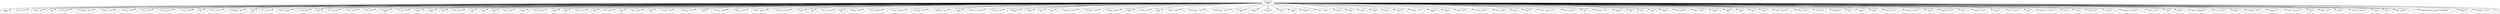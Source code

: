 strict digraph  {
	"['unknown']
1402" -> "['region']
373";
	"['unknown']
1402" -> "['fail', 'server']
1";
	"['unknown']
1402" -> "['node', 'test']
1";
	"['unknown']
1402" -> "['fail']
5";
	"['unknown']
1402" -> "['recov', 'fail']
2";
	"['unknown']
1402" -> "['exception', 'server']
3";
	"['unknown']
1402" -> "['cluster', 'time']
4";
	"['unknown']
1402" -> "['master', 'creat']
4";
	"['unknown']
1402" -> "['issu', 'creat']
1";
	"['unknown']
1402" -> "['master', 'server']
10";
	"['unknown']
1402" -> "['server', 'tabl']
1";
	"['unknown']
1402" -> "['issu']
3";
	"['unknown']
1402" -> "['creat', 'cluster']
1";
	"['unknown']
1402" -> "['exception', 'data']
1";
	"['unknown']
1402" -> "['fail']
131";
	"['unknown']
1402" -> "['issu', 'node']
6";
	"['unknown']
1402" -> "['delet', 'happen']
2";
	"['unknown']
1402" -> "['node', 'hdfs']
2";
	"['unknown']
1402" -> "['time']
4";
	"['unknown']
1402" -> "['test', 'cluster']
9";
	"['unknown']
1402" -> "['test', 'chang']
2";
	"['unknown']
1402" -> "['test', 'tabl']
2";
	"['unknown']
1402" -> "['exception']
101";
	"['unknown']
1402" -> "['cluster', 'tabl']
4";
	"['unknown']
1402" -> "['server']
37";
	"['unknown']
1402" -> "['master']
51";
	"['unknown']
1402" -> "['data']
6";
	"['unknown']
1402" -> "['split', 'block']
3";
	"['unknown']
1402" -> "['node']
48";
	"['unknown']
1402" -> "['creat']
51";
	"['unknown']
1402" -> "['issu']
54";
	"['unknown']
1402" -> "['data', 'split']
1";
	"['unknown']
1402" -> "['cluster']
23";
	"['unknown']
1402" -> "['find', 'custom']
1";
	"['unknown']
1402" -> "['check']
3";
	"['unknown']
1402" -> "['tabl']
32";
	"['unknown']
1402" -> "['check', 'case']
1";
	"['unknown']
1402" -> "['time']
21";
	"['unknown']
1402" -> "['file', 'meta']
1";
	"['unknown']
1402" -> "['test']
26";
	"['unknown']
1402" -> "['oper', 'remov']
2";
	"['unknown']
1402" -> "['data']
25";
	"['unknown']
1402" -> "['custom', 'code']
1";
	"['unknown']
1402" -> "['function', 'recov']
2";
	"['unknown']
1402" -> "['split']
7";
	"['unknown']
1402" -> "['function', 'block']
2";
	"['unknown']
1402" -> "['block', 'cache']
2";
	"['unknown']
1402" -> "['oper', 'improve']
1";
	"['unknown']
1402" -> "['function', 'custom']
1";
	"['unknown']
1402" -> "['custom']
4";
	"['unknown']
1402" -> "['file']
21";
	"['unknown']
1402" -> "['oper', 'assum']
2";
	"['unknown']
1402" -> "['find']
15";
	"['unknown']
1402" -> "['chang', 'read']
1";
	"['unknown']
1402" -> "['code', 'problem']
1";
	"['unknown']
1402" -> "['assum', 'improve']
1";
	"['unknown']
1402" -> "['problem', 'error']
1";
	"['unknown']
1402" -> "['problem', 'recov']
1";
	"['unknown']
1402" -> "['check']
14";
	"['unknown']
1402" -> "['process', 'current']
1";
	"['unknown']
1402" -> "['assum', 'size']
2";
	"['unknown']
1402" -> "['regionserv']
11";
	"['unknown']
1402" -> "['assign']
2";
	"['unknown']
1402" -> "['start']
5";
	"['unknown']
1402" -> "['case']
7";
	"['unknown']
1402" -> "['compact', 'continu']
1";
	"['unknown']
1402" -> "['compact', 'read']
1";
	"['unknown']
1402" -> "['chang', 'happen']
1";
	"['unknown']
1402" -> "['block']
13";
	"['unknown']
1402" -> "['write', 'user']
2";
	"['unknown']
1402" -> "['oper']
22";
	"['unknown']
1402" -> "['delet', 'result']
1";
	"['unknown']
1402" -> "['coprocessor', 'work']
2";
	"['unknown']
1402" -> "['coprocessor', 'cache']
1";
	"['unknown']
1402" -> "['custom']
8";
	"['unknown']
1402" -> "['happen']
2";
	"['unknown']
1402" -> "['function']
7";
	"['unknown']
1402" -> "['result']
2";
	"['unknown']
1402" -> "['code']
17";
	"['unknown']
1402" -> "['problem']
11";
	"['unknown']
1402" -> "['write', 'config']
1";
	"['unknown']
1402" -> "['assum']
3";
	"['unknown']
1402" -> "['delet']
4";
	"['unknown']
1402" -> "['return']
9";
	"['unknown']
1402" -> "['handl']
2";
	"['unknown']
1402" -> "['recov']
3";
	"['unknown']
1402" -> "['connect']
4";
	"['unknown']
1402" -> "['default', 'valu']
2";
	"['unknown']
1402" -> "['compact']
6";
	"['unknown']
1402" -> "['chang']
4";
	"['unknown']
1402" -> "['meta', 'add']
1";
	"['unknown']
1402" -> "['continu', 'batch']
2";
	"['unknown']
1402" -> "['read', 'config']
1";
	"['unknown']
1402" -> "['close']
4";
	"['unknown']
1402" -> "['current']
2";
	"['unknown']
1402" -> "['exist', 'coprocessor']
1";
	"['unknown']
1402" -> "['user', 'support']
1";
	"['unknown']
1402" -> "['miss']
2";
	"['unknown']
1402" -> "['hmaster', 'race']
1";
	"['unknown']
1402" -> "['improve']
5";
	"['unknown']
1402" -> "['hfile']
3";
	"['unknown']
1402" -> "['load']
4";
	"['unknown']
1402" -> "['state']
2";
	"['unknown']
1402" -> "['thread']
3";
	"['unknown']
1402" -> "['hdfs', 'trunk']
2";
	"['unknown']
1402" -> "['remov', 'hdfs']
1";
	"['unknown']
1402" -> "['method']
3";
	"['unknown']
1402" -> "['default']
2";
	"['unknown']
1402" -> "['follow']
4";
	"['unknown']
1402" -> "['exist']
2";
	"['unknown']
1402" -> "['throw']
1";
	"['unknown']
1402" -> "['replic', 'scenario']
1";
	"['unknown']
1402" -> "['failur', 'build']
1";
	"['unknown']
1402" -> "['add', 'base']
1";
	"['unknown']
1402" -> "['implement']
5";
	"['unknown']
1402" -> "['list']
5";
	"['unknown']
1402" -> "['support']
4";
	"['unknown']
1402" -> "['config']
2";
	"['unknown']
1402" -> "['allow', 'access']
1";
	"['unknown']
1402" -> "['process', 'answer']
1";
	"['unknown']
1402" -> "['condit']
2";
	"['unknown']
1402" -> "['hregion', 'batch']
2";
	"['unknown']
1402" -> "['sourc']
2";
	"['unknown']
1402" -> "['request', 'filter']
1";
	"['unknown']
1402" -> "['scanner']
2";
	"['unknown']
1402" -> "['initi', 'instanc']
1";
	"['unknown']
1402" -> "['hdfs']
2";
	"['unknown']
1402" -> "['hmaster', 'shutdown']
1";
	"['unknown']
1402" -> "['secur']
1";
	"['unknown']
1402" -> "['trunk']
2";
	"['unknown']
1402" -> "['avoid', 'copi']
1";
	"['unknown']
1402" -> "['scenario']
1";
	"['unknown']
1402" -> "['command', 'argument']
1";
	"['unknown']
1402" -> "['reduc', 'show']
1";
	"['unknown']
1402" -> "['notic']
1";
	"['unknown']
1402" -> "['admin']
1";
	"['unknown']
1402" -> "['updat', 'htablepool']
1";
	"['unknown']
1402" -> "['unit', 'manag']
1";
	"['unknown']
1402" -> "['expect']
1";
	"['unknown']
1402" -> "['shutdown', 'pool']
1";
	"['unknown']
1402" -> "['hregionserv']
1";
	"['unknown']
1402" -> "['seek', 'storescann']
1";
	"['unknown']
1402" -> "['port']
1";
	"['unknown']
1402" -> "['refer', 'rais']
1";
	"['unknown']
1402" -> "['branch']
1";
	"['unknown']
1402" -> "['increas', 'coverag']
1";
	"['unknown']
1402" -> "['mutat']
1";
	"['unknown']
1402" -> "['hit']
1";
	"['unknown']
1402" -> "['idea', 'splitter']
1";
	"['unknown']
1402" -> "['completebulkload', 'hregion.bulkloadhfil']
1";
	"['unknown']
1402" -> "['filterlist']
1";
	"['unknown']
1402" -> "['bloomfilt', 'rowcol']
1";
	"['unknown']
1402" -> "[]
1";
}
